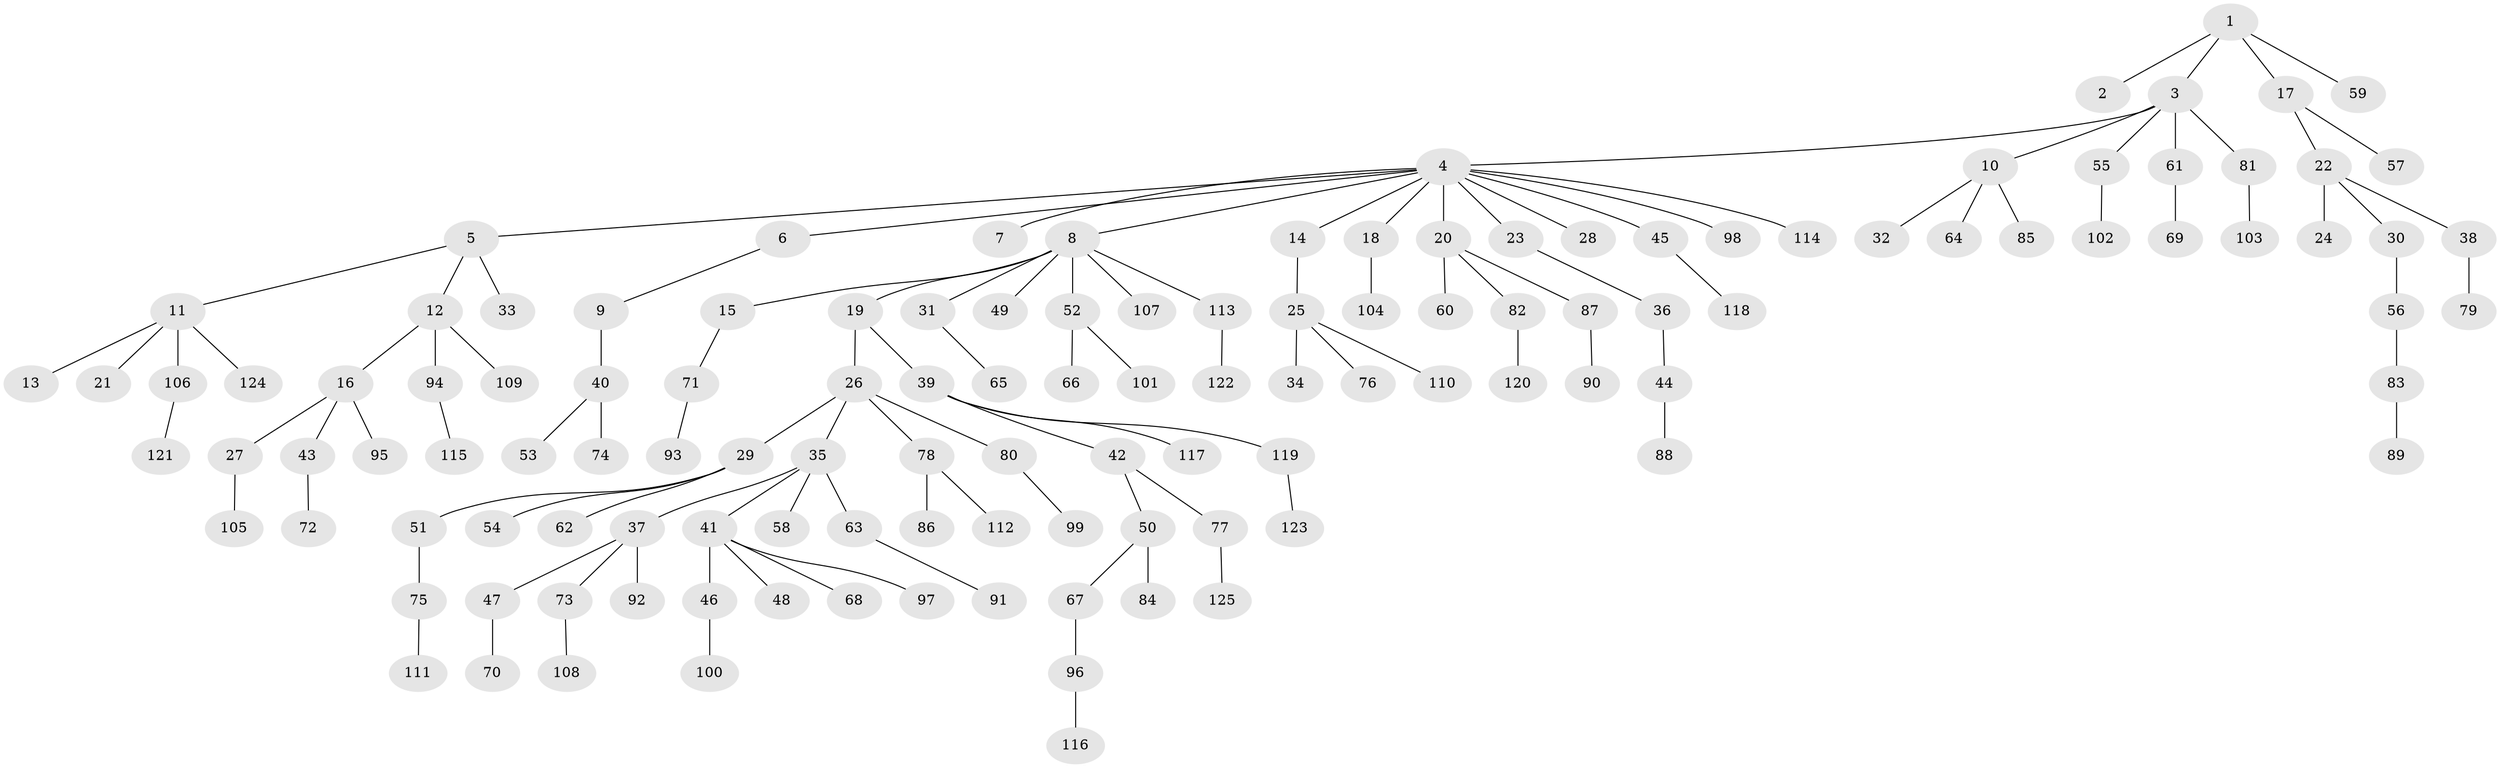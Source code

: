 // Generated by graph-tools (version 1.1) at 2025/53/03/09/25 04:53:11]
// undirected, 125 vertices, 124 edges
graph export_dot {
graph [start="1"]
  node [color=gray90,style=filled];
  1;
  2;
  3;
  4;
  5;
  6;
  7;
  8;
  9;
  10;
  11;
  12;
  13;
  14;
  15;
  16;
  17;
  18;
  19;
  20;
  21;
  22;
  23;
  24;
  25;
  26;
  27;
  28;
  29;
  30;
  31;
  32;
  33;
  34;
  35;
  36;
  37;
  38;
  39;
  40;
  41;
  42;
  43;
  44;
  45;
  46;
  47;
  48;
  49;
  50;
  51;
  52;
  53;
  54;
  55;
  56;
  57;
  58;
  59;
  60;
  61;
  62;
  63;
  64;
  65;
  66;
  67;
  68;
  69;
  70;
  71;
  72;
  73;
  74;
  75;
  76;
  77;
  78;
  79;
  80;
  81;
  82;
  83;
  84;
  85;
  86;
  87;
  88;
  89;
  90;
  91;
  92;
  93;
  94;
  95;
  96;
  97;
  98;
  99;
  100;
  101;
  102;
  103;
  104;
  105;
  106;
  107;
  108;
  109;
  110;
  111;
  112;
  113;
  114;
  115;
  116;
  117;
  118;
  119;
  120;
  121;
  122;
  123;
  124;
  125;
  1 -- 2;
  1 -- 3;
  1 -- 17;
  1 -- 59;
  3 -- 4;
  3 -- 10;
  3 -- 55;
  3 -- 61;
  3 -- 81;
  4 -- 5;
  4 -- 6;
  4 -- 7;
  4 -- 8;
  4 -- 14;
  4 -- 18;
  4 -- 20;
  4 -- 23;
  4 -- 28;
  4 -- 45;
  4 -- 98;
  4 -- 114;
  5 -- 11;
  5 -- 12;
  5 -- 33;
  6 -- 9;
  8 -- 15;
  8 -- 19;
  8 -- 31;
  8 -- 49;
  8 -- 52;
  8 -- 107;
  8 -- 113;
  9 -- 40;
  10 -- 32;
  10 -- 64;
  10 -- 85;
  11 -- 13;
  11 -- 21;
  11 -- 106;
  11 -- 124;
  12 -- 16;
  12 -- 94;
  12 -- 109;
  14 -- 25;
  15 -- 71;
  16 -- 27;
  16 -- 43;
  16 -- 95;
  17 -- 22;
  17 -- 57;
  18 -- 104;
  19 -- 26;
  19 -- 39;
  20 -- 60;
  20 -- 82;
  20 -- 87;
  22 -- 24;
  22 -- 30;
  22 -- 38;
  23 -- 36;
  25 -- 34;
  25 -- 76;
  25 -- 110;
  26 -- 29;
  26 -- 35;
  26 -- 78;
  26 -- 80;
  27 -- 105;
  29 -- 51;
  29 -- 54;
  29 -- 62;
  30 -- 56;
  31 -- 65;
  35 -- 37;
  35 -- 41;
  35 -- 58;
  35 -- 63;
  36 -- 44;
  37 -- 47;
  37 -- 73;
  37 -- 92;
  38 -- 79;
  39 -- 42;
  39 -- 117;
  39 -- 119;
  40 -- 53;
  40 -- 74;
  41 -- 46;
  41 -- 48;
  41 -- 68;
  41 -- 97;
  42 -- 50;
  42 -- 77;
  43 -- 72;
  44 -- 88;
  45 -- 118;
  46 -- 100;
  47 -- 70;
  50 -- 67;
  50 -- 84;
  51 -- 75;
  52 -- 66;
  52 -- 101;
  55 -- 102;
  56 -- 83;
  61 -- 69;
  63 -- 91;
  67 -- 96;
  71 -- 93;
  73 -- 108;
  75 -- 111;
  77 -- 125;
  78 -- 86;
  78 -- 112;
  80 -- 99;
  81 -- 103;
  82 -- 120;
  83 -- 89;
  87 -- 90;
  94 -- 115;
  96 -- 116;
  106 -- 121;
  113 -- 122;
  119 -- 123;
}
